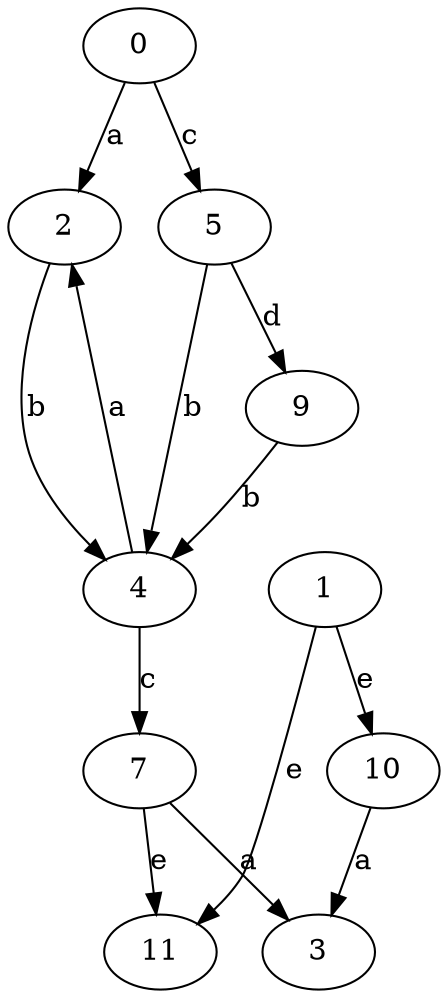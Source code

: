 strict digraph  {
2;
3;
4;
5;
7;
9;
10;
0;
1;
11;
2 -> 4  [label=b];
4 -> 2  [label=a];
4 -> 7  [label=c];
5 -> 4  [label=b];
5 -> 9  [label=d];
7 -> 3  [label=a];
7 -> 11  [label=e];
9 -> 4  [label=b];
10 -> 3  [label=a];
0 -> 2  [label=a];
0 -> 5  [label=c];
1 -> 10  [label=e];
1 -> 11  [label=e];
}
